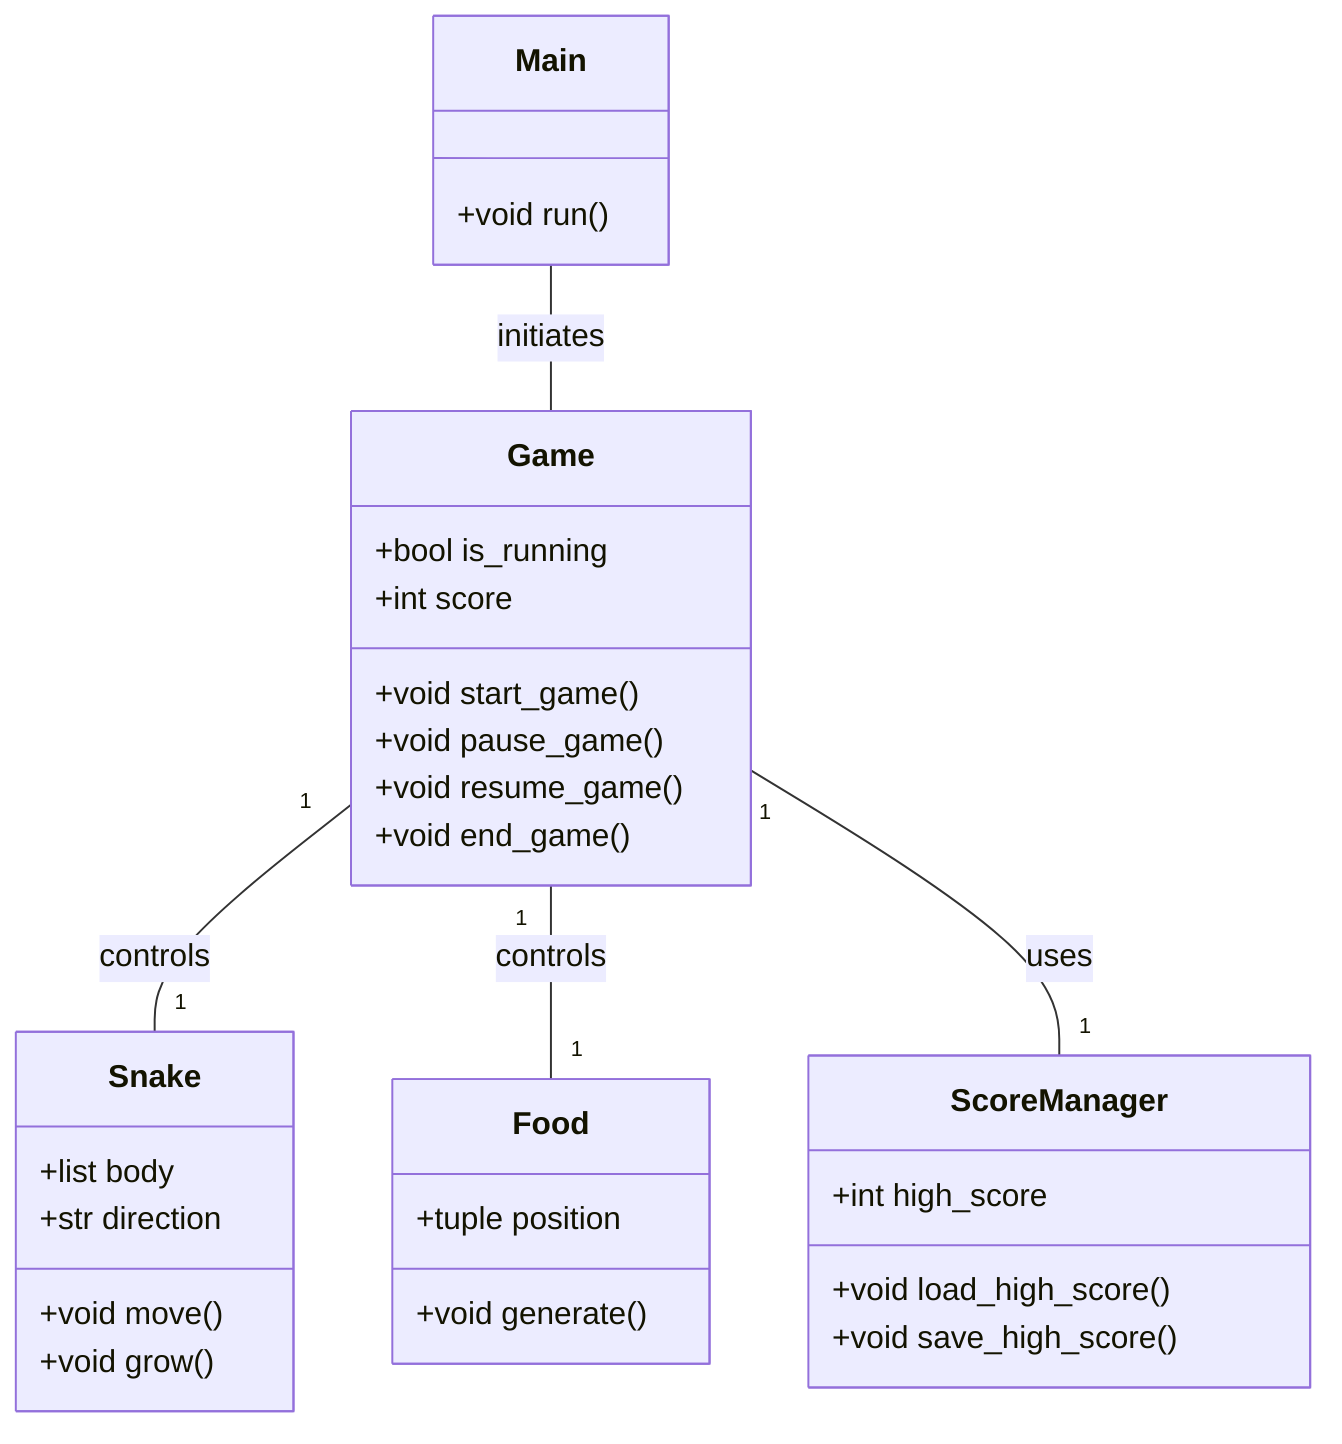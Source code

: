 classDiagram
    class Main{
        +void run()
    }
    class Game{
        +bool is_running
        +int score
        +void start_game()
        +void pause_game()
        +void resume_game()
        +void end_game()
    }
    class Snake{
        +list body
        +str direction
        +void move()
        +void grow()
    }
    class Food{
        +tuple position
        +void generate()
    }
    class ScoreManager{
        +int high_score
        +void load_high_score()
        +void save_high_score()
    }
    Main -- Game: initiates
    Game "1" -- "1" Snake: controls
    Game "1" -- "1" Food: controls
    Game "1" -- "1" ScoreManager: uses